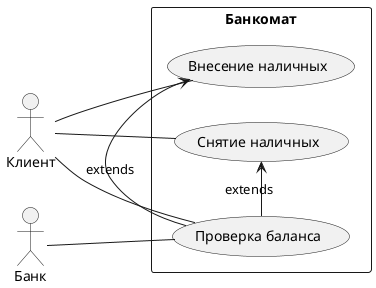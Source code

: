 @startuml ПР0
left to right direction
actor Клиент
actor Банк
rectangle Банкомат{
  Клиент -- (Снятие наличных)
  Клиент -- (Проверка баланса)
  Клиент-- (Внесение наличных)
  (Снятие наличных) <- (Проверка баланса) : extends
  (Внесение наличных) <- (Проверка баланса) : extends
  Банк -- (Проверка баланса)
}
@enduml
